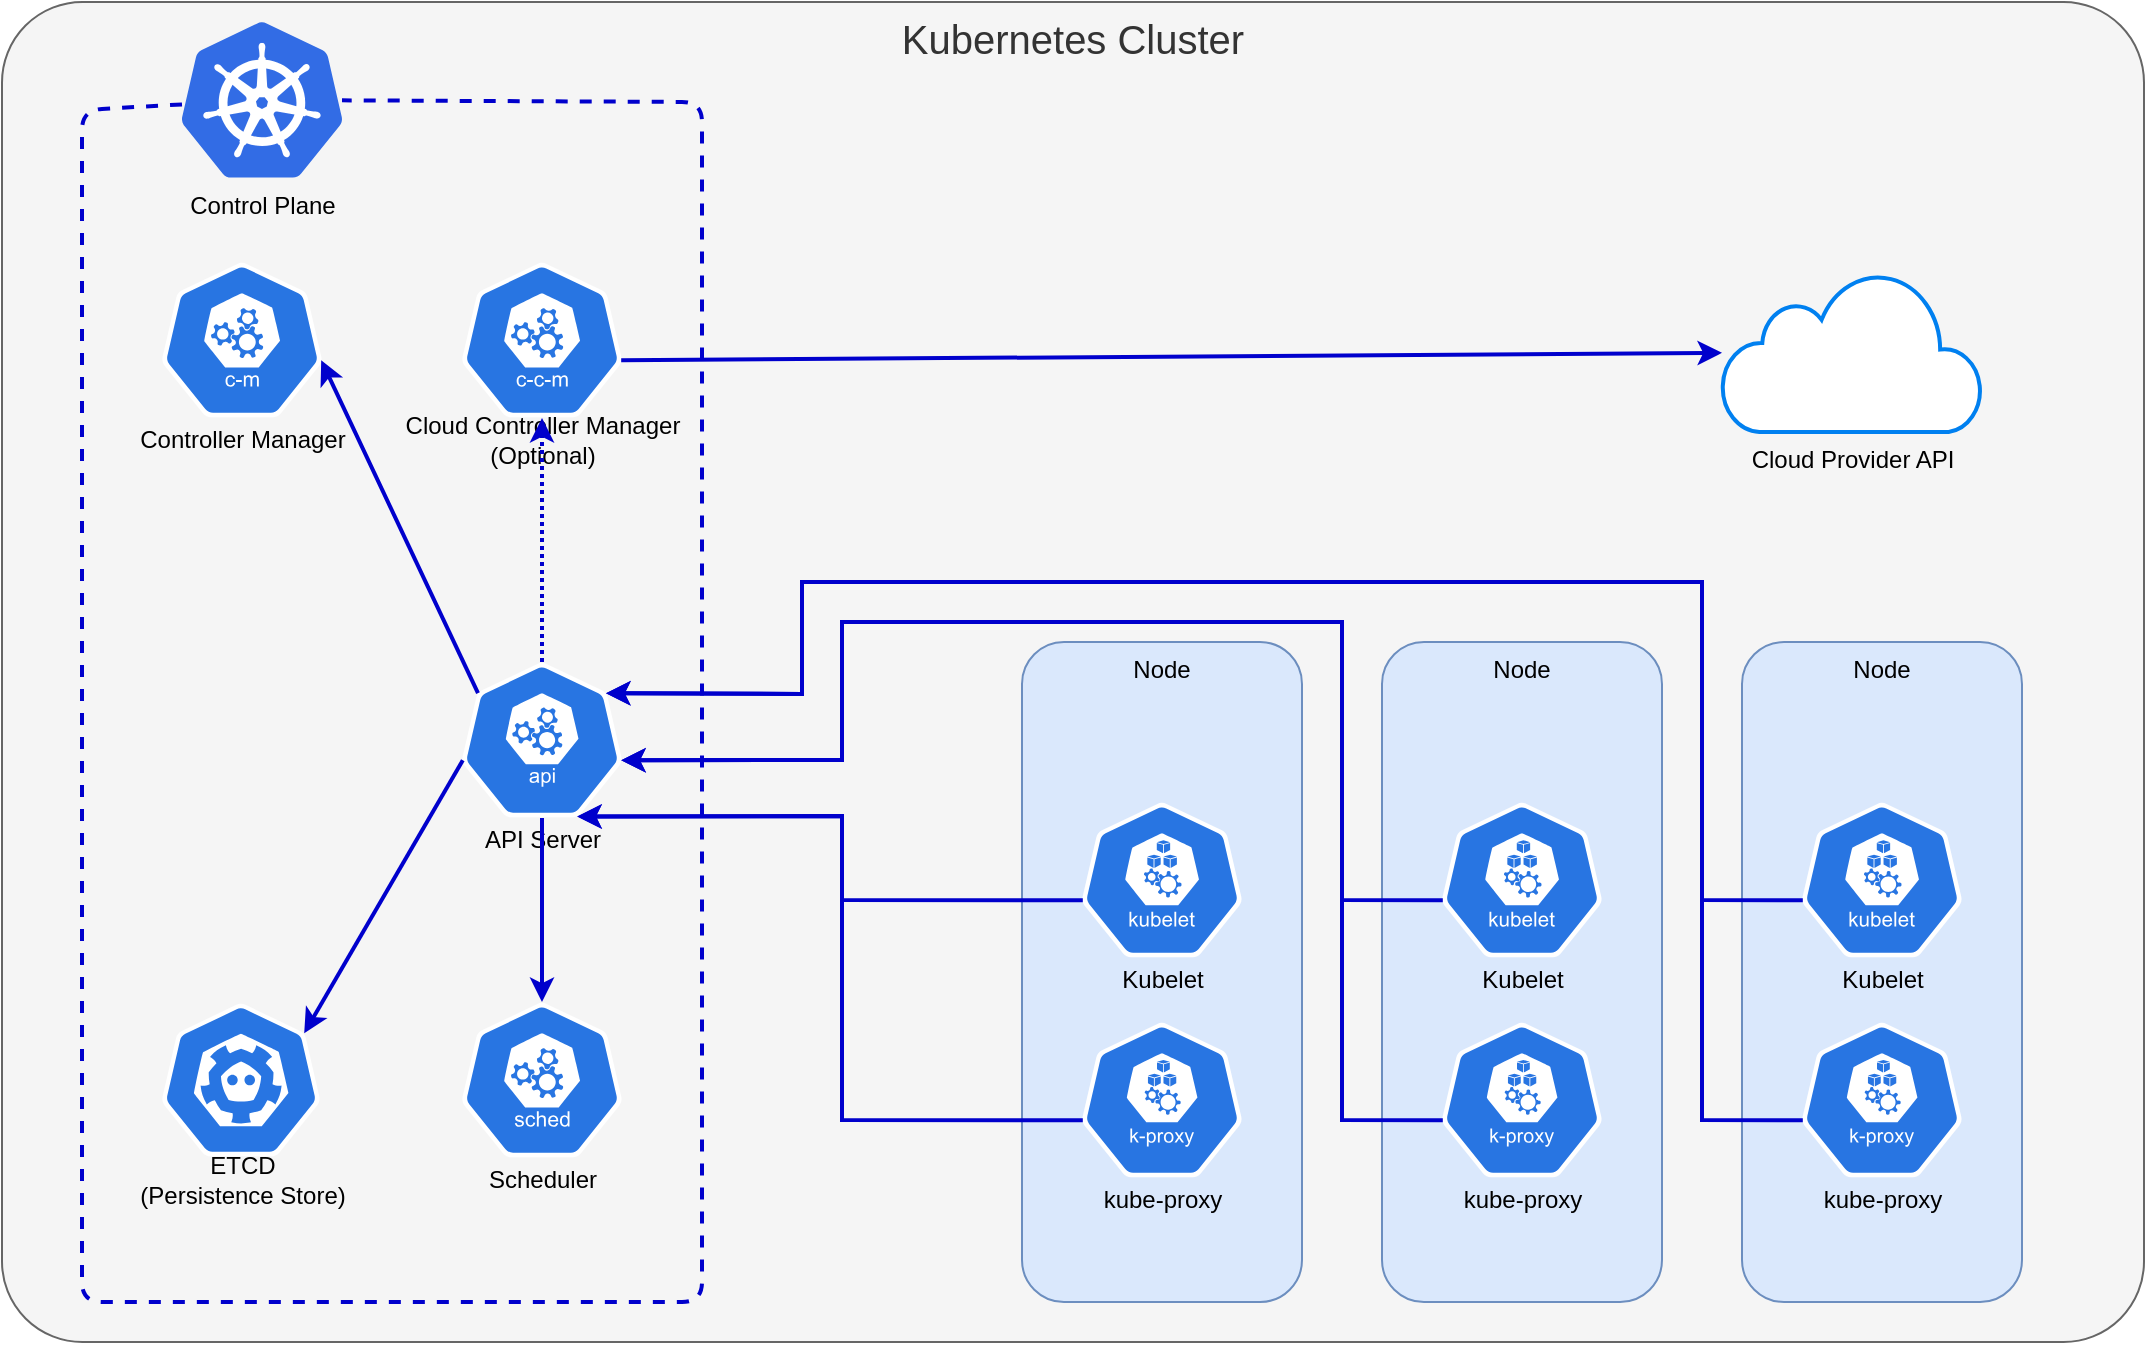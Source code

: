 <mxfile version="16.5.1" type="device" pages="5"><diagram id="LLiEqKgvejuvSoUbdN-d" name="high-level"><mxGraphModel dx="1106" dy="755" grid="1" gridSize="10" guides="1" tooltips="1" connect="1" arrows="1" fold="1" page="1" pageScale="1" pageWidth="1169" pageHeight="827" math="0" shadow="0"><root><mxCell id="0"/><mxCell id="1" parent="0"/><mxCell id="g5a9meSVF6fj9caV4TeS-20" value="Kubernetes Cluster" style="rounded=1;whiteSpace=wrap;html=1;arcSize=6;fillColor=#f5f5f5;fontColor=#333333;strokeColor=#666666;verticalAlign=top;fontSize=20;" parent="1" vertex="1"><mxGeometry x="50" y="150" width="1071" height="670" as="geometry"/></mxCell><mxCell id="g5a9meSVF6fj9caV4TeS-1" value="API Server" style="sketch=0;html=1;dashed=0;whitespace=wrap;fillColor=#2875E2;strokeColor=#ffffff;points=[[0.005,0.63,0],[0.1,0.2,0],[0.9,0.2,0],[0.5,0,0],[0.995,0.63,0],[0.72,0.99,0],[0.5,1,0],[0.28,0.99,0]];shape=mxgraph.kubernetes.icon;prIcon=api;spacingBottom=0;spacingTop=100;" parent="1" vertex="1"><mxGeometry x="280" y="480" width="80" height="78" as="geometry"/></mxCell><mxCell id="g5a9meSVF6fj9caV4TeS-2" value="Cloud Controller Manager&lt;br&gt;(Optional)" style="sketch=0;html=1;dashed=0;whitespace=wrap;fillColor=#2875E2;strokeColor=#ffffff;points=[[0.005,0.63,0],[0.1,0.2,0],[0.9,0.2,0],[0.5,0,0],[0.995,0.63,0],[0.72,0.99,0],[0.5,1,0],[0.28,0.99,0]];shape=mxgraph.kubernetes.icon;prIcon=c_c_m;spacingTop=100;" parent="1" vertex="1"><mxGeometry x="280" y="280" width="80" height="78" as="geometry"/></mxCell><mxCell id="g5a9meSVF6fj9caV4TeS-3" value="Controller Manager" style="sketch=0;html=1;dashed=0;whitespace=wrap;fillColor=#2875E2;strokeColor=#ffffff;points=[[0.005,0.63,0],[0.1,0.2,0],[0.9,0.2,0],[0.5,0,0],[0.995,0.63,0],[0.72,0.99,0],[0.5,1,0],[0.28,0.99,0]];shape=mxgraph.kubernetes.icon;prIcon=c_m;spacingTop=100;" parent="1" vertex="1"><mxGeometry x="130" y="280" width="80" height="78" as="geometry"/></mxCell><mxCell id="g5a9meSVF6fj9caV4TeS-4" value="" style="endArrow=none;dashed=1;html=1;rounded=1;strokeWidth=2;strokeColor=#0000CC;" parent="1" source="g5a9meSVF6fj9caV4TeS-5" target="g5a9meSVF6fj9caV4TeS-5" edge="1"><mxGeometry width="50" height="50" relative="1" as="geometry"><mxPoint x="140" y="270" as="sourcePoint"/><mxPoint x="460" y="290" as="targetPoint"/><Array as="points"><mxPoint x="90" y="204"/><mxPoint x="90" y="800"/><mxPoint x="400" y="800"/><mxPoint x="400" y="200"/></Array></mxGeometry></mxCell><mxCell id="g5a9meSVF6fj9caV4TeS-5" value="Control Plane" style="sketch=0;html=1;points=[];align=center;image;fontSize=12;image=img/lib/mscae/Kubernetes.svg;labelBackgroundColor=none;" parent="1" vertex="1"><mxGeometry x="140" y="160" width="80" height="78" as="geometry"/></mxCell><mxCell id="g5a9meSVF6fj9caV4TeS-6" value="Scheduler" style="sketch=0;html=1;dashed=0;whitespace=wrap;fillColor=#2875E2;strokeColor=#ffffff;points=[[0.005,0.63,0],[0.1,0.2,0],[0.9,0.2,0],[0.5,0,0],[0.995,0.63,0],[0.72,0.99,0],[0.5,1,0],[0.28,0.99,0]];shape=mxgraph.kubernetes.icon;prIcon=sched;spacingTop=100;" parent="1" vertex="1"><mxGeometry x="280" y="650" width="80" height="78" as="geometry"/></mxCell><mxCell id="g5a9meSVF6fj9caV4TeS-9" value="ETCD&lt;br&gt;(Persistence Store)" style="sketch=0;html=1;dashed=0;whitespace=wrap;fillColor=#2875E2;strokeColor=#ffffff;points=[[0.005,0.63,0],[0.1,0.2,0],[0.9,0.2,0],[0.5,0,0],[0.995,0.63,0],[0.72,0.99,0],[0.5,1,0],[0.28,0.99,0]];shape=mxgraph.kubernetes.icon;prIcon=etcd;spacingTop=100;" parent="1" vertex="1"><mxGeometry x="130" y="650" width="79" height="78" as="geometry"/></mxCell><mxCell id="g5a9meSVF6fj9caV4TeS-10" value="Node" style="rounded=1;whiteSpace=wrap;html=1;fillColor=#dae8fc;strokeColor=#6c8ebf;verticalAlign=top;" parent="1" vertex="1"><mxGeometry x="560" y="470" width="140" height="330" as="geometry"/></mxCell><mxCell id="g5a9meSVF6fj9caV4TeS-7" value="Kubelet" style="sketch=0;html=1;dashed=0;whitespace=wrap;fillColor=#2875E2;strokeColor=#ffffff;points=[[0.005,0.63,0],[0.1,0.2,0],[0.9,0.2,0],[0.5,0,0],[0.995,0.63,0],[0.72,0.99,0],[0.5,1,0],[0.28,0.99,0]];shape=mxgraph.kubernetes.icon;prIcon=kubelet;spacingTop=100;" parent="1" vertex="1"><mxGeometry x="590" y="550" width="80" height="78" as="geometry"/></mxCell><mxCell id="g5a9meSVF6fj9caV4TeS-8" value="kube-proxy" style="sketch=0;html=1;dashed=0;whitespace=wrap;fillColor=#2875E2;strokeColor=#ffffff;points=[[0.005,0.63,0],[0.1,0.2,0],[0.9,0.2,0],[0.5,0,0],[0.995,0.63,0],[0.72,0.99,0],[0.5,1,0],[0.28,0.99,0]];shape=mxgraph.kubernetes.icon;prIcon=k_proxy;spacingTop=100;" parent="1" vertex="1"><mxGeometry x="590" y="660" width="80" height="78" as="geometry"/></mxCell><mxCell id="g5a9meSVF6fj9caV4TeS-12" value="Node" style="rounded=1;whiteSpace=wrap;html=1;fillColor=#dae8fc;strokeColor=#6c8ebf;verticalAlign=top;" parent="1" vertex="1"><mxGeometry x="740" y="470" width="140" height="330" as="geometry"/></mxCell><mxCell id="g5a9meSVF6fj9caV4TeS-13" value="Kubelet" style="sketch=0;html=1;dashed=0;whitespace=wrap;fillColor=#2875E2;strokeColor=#ffffff;points=[[0.005,0.63,0],[0.1,0.2,0],[0.9,0.2,0],[0.5,0,0],[0.995,0.63,0],[0.72,0.99,0],[0.5,1,0],[0.28,0.99,0]];shape=mxgraph.kubernetes.icon;prIcon=kubelet;spacingTop=100;" parent="1" vertex="1"><mxGeometry x="770" y="550" width="80" height="78" as="geometry"/></mxCell><mxCell id="g5a9meSVF6fj9caV4TeS-14" value="kube-proxy" style="sketch=0;html=1;dashed=0;whitespace=wrap;fillColor=#2875E2;strokeColor=#ffffff;points=[[0.005,0.63,0],[0.1,0.2,0],[0.9,0.2,0],[0.5,0,0],[0.995,0.63,0],[0.72,0.99,0],[0.5,1,0],[0.28,0.99,0]];shape=mxgraph.kubernetes.icon;prIcon=k_proxy;spacingTop=100;" parent="1" vertex="1"><mxGeometry x="770" y="660" width="80" height="78" as="geometry"/></mxCell><mxCell id="g5a9meSVF6fj9caV4TeS-15" value="Node" style="rounded=1;whiteSpace=wrap;html=1;fillColor=#dae8fc;strokeColor=#6c8ebf;verticalAlign=top;" parent="1" vertex="1"><mxGeometry x="920" y="470" width="140" height="330" as="geometry"/></mxCell><mxCell id="g5a9meSVF6fj9caV4TeS-16" value="Kubelet" style="sketch=0;html=1;dashed=0;whitespace=wrap;fillColor=#2875E2;strokeColor=#ffffff;points=[[0.005,0.63,0],[0.1,0.2,0],[0.9,0.2,0],[0.5,0,0],[0.995,0.63,0],[0.72,0.99,0],[0.5,1,0],[0.28,0.99,0]];shape=mxgraph.kubernetes.icon;prIcon=kubelet;spacingTop=100;" parent="1" vertex="1"><mxGeometry x="950" y="550" width="80" height="78" as="geometry"/></mxCell><mxCell id="g5a9meSVF6fj9caV4TeS-17" value="kube-proxy" style="sketch=0;html=1;dashed=0;whitespace=wrap;fillColor=#2875E2;strokeColor=#ffffff;points=[[0.005,0.63,0],[0.1,0.2,0],[0.9,0.2,0],[0.5,0,0],[0.995,0.63,0],[0.72,0.99,0],[0.5,1,0],[0.28,0.99,0]];shape=mxgraph.kubernetes.icon;prIcon=k_proxy;spacingTop=100;" parent="1" vertex="1"><mxGeometry x="950" y="660" width="80" height="78" as="geometry"/></mxCell><mxCell id="g5a9meSVF6fj9caV4TeS-18" value="Cloud Provider API" style="html=1;verticalLabelPosition=bottom;align=center;labelBackgroundColor=none;verticalAlign=top;strokeWidth=2;strokeColor=#0080F0;shadow=0;dashed=0;shape=mxgraph.ios7.icons.cloud;" parent="1" vertex="1"><mxGeometry x="910" y="285" width="130" height="80" as="geometry"/></mxCell><mxCell id="g5a9meSVF6fj9caV4TeS-19" value="" style="endArrow=classic;html=1;rounded=0;strokeColor=#0000CC;strokeWidth=2;exitX=0.995;exitY=0.63;exitDx=0;exitDy=0;exitPerimeter=0;" parent="1" source="g5a9meSVF6fj9caV4TeS-2" target="g5a9meSVF6fj9caV4TeS-18" edge="1"><mxGeometry width="50" height="50" relative="1" as="geometry"><mxPoint x="560" y="440" as="sourcePoint"/><mxPoint x="610" y="390" as="targetPoint"/></mxGeometry></mxCell><mxCell id="g5a9meSVF6fj9caV4TeS-21" value="" style="endArrow=classic;html=1;rounded=0;strokeColor=#0000CC;strokeWidth=2;exitX=0.5;exitY=0;exitDx=0;exitDy=0;exitPerimeter=0;entryX=0.5;entryY=1;entryDx=0;entryDy=0;entryPerimeter=0;dashed=1;dashPattern=1 1;" parent="1" source="g5a9meSVF6fj9caV4TeS-1" target="g5a9meSVF6fj9caV4TeS-2" edge="1"><mxGeometry width="50" height="50" relative="1" as="geometry"><mxPoint x="369.6" y="339.14" as="sourcePoint"/><mxPoint x="920" y="335.437" as="targetPoint"/></mxGeometry></mxCell><mxCell id="g5a9meSVF6fj9caV4TeS-22" value="" style="endArrow=classic;html=1;rounded=0;strokeColor=#0000CC;strokeWidth=2;exitX=0.1;exitY=0.2;exitDx=0;exitDy=0;exitPerimeter=0;entryX=0.995;entryY=0.63;entryDx=0;entryDy=0;entryPerimeter=0;" parent="1" source="g5a9meSVF6fj9caV4TeS-1" target="g5a9meSVF6fj9caV4TeS-3" edge="1"><mxGeometry width="50" height="50" relative="1" as="geometry"><mxPoint x="330" y="490" as="sourcePoint"/><mxPoint x="330" y="368" as="targetPoint"/></mxGeometry></mxCell><mxCell id="g5a9meSVF6fj9caV4TeS-23" value="" style="endArrow=classic;html=1;rounded=0;strokeColor=#0000CC;strokeWidth=2;entryX=0.9;entryY=0.2;entryDx=0;entryDy=0;entryPerimeter=0;exitX=0.005;exitY=0.63;exitDx=0;exitDy=0;exitPerimeter=0;" parent="1" source="g5a9meSVF6fj9caV4TeS-1" target="g5a9meSVF6fj9caV4TeS-9" edge="1"><mxGeometry width="50" height="50" relative="1" as="geometry"><mxPoint x="280" y="530" as="sourcePoint"/><mxPoint x="219.6" y="339.14" as="targetPoint"/></mxGeometry></mxCell><mxCell id="g5a9meSVF6fj9caV4TeS-24" value="" style="endArrow=classic;html=1;rounded=0;strokeColor=#0000CC;strokeWidth=2;entryX=0.5;entryY=0;entryDx=0;entryDy=0;entryPerimeter=0;exitX=0.5;exitY=1;exitDx=0;exitDy=0;exitPerimeter=0;" parent="1" source="g5a9meSVF6fj9caV4TeS-1" target="g5a9meSVF6fj9caV4TeS-6" edge="1"><mxGeometry width="50" height="50" relative="1" as="geometry"><mxPoint x="290.4" y="539.14" as="sourcePoint"/><mxPoint x="211.1" y="675.6" as="targetPoint"/></mxGeometry></mxCell><mxCell id="g5a9meSVF6fj9caV4TeS-25" value="" style="endArrow=classic;html=1;rounded=0;strokeColor=#0000CC;strokeWidth=2;entryX=0.72;entryY=0.99;entryDx=0;entryDy=0;entryPerimeter=0;exitX=0.005;exitY=0.63;exitDx=0;exitDy=0;exitPerimeter=0;" parent="1" source="g5a9meSVF6fj9caV4TeS-7" target="g5a9meSVF6fj9caV4TeS-1" edge="1"><mxGeometry width="50" height="50" relative="1" as="geometry"><mxPoint x="330" y="568" as="sourcePoint"/><mxPoint x="330" y="660" as="targetPoint"/><Array as="points"><mxPoint x="470" y="599"/><mxPoint x="470" y="557"/></Array></mxGeometry></mxCell><mxCell id="g5a9meSVF6fj9caV4TeS-26" value="" style="endArrow=classic;html=1;rounded=0;strokeColor=#0000CC;strokeWidth=2;entryX=0.72;entryY=0.99;entryDx=0;entryDy=0;entryPerimeter=0;exitX=0.005;exitY=0.63;exitDx=0;exitDy=0;exitPerimeter=0;" parent="1" source="g5a9meSVF6fj9caV4TeS-8" target="g5a9meSVF6fj9caV4TeS-1" edge="1"><mxGeometry width="50" height="50" relative="1" as="geometry"><mxPoint x="600.4" y="609.14" as="sourcePoint"/><mxPoint x="347.6" y="567.22" as="targetPoint"/><Array as="points"><mxPoint x="470" y="709"/><mxPoint x="470" y="557"/></Array></mxGeometry></mxCell><mxCell id="g5a9meSVF6fj9caV4TeS-27" value="" style="endArrow=classic;html=1;rounded=0;strokeColor=#0000CC;strokeWidth=2;entryX=0.995;entryY=0.63;entryDx=0;entryDy=0;entryPerimeter=0;exitX=0.005;exitY=0.63;exitDx=0;exitDy=0;exitPerimeter=0;" parent="1" source="g5a9meSVF6fj9caV4TeS-13" target="g5a9meSVF6fj9caV4TeS-1" edge="1"><mxGeometry width="50" height="50" relative="1" as="geometry"><mxPoint x="600.4" y="609.14" as="sourcePoint"/><mxPoint x="347.6" y="567.22" as="targetPoint"/><Array as="points"><mxPoint x="720" y="599"/><mxPoint x="720" y="460"/><mxPoint x="470" y="460"/><mxPoint x="470" y="529"/></Array></mxGeometry></mxCell><mxCell id="g5a9meSVF6fj9caV4TeS-28" value="" style="endArrow=classic;html=1;rounded=0;strokeColor=#0000CC;strokeWidth=2;entryX=0.995;entryY=0.63;entryDx=0;entryDy=0;entryPerimeter=0;exitX=0.005;exitY=0.63;exitDx=0;exitDy=0;exitPerimeter=0;" parent="1" source="g5a9meSVF6fj9caV4TeS-14" target="g5a9meSVF6fj9caV4TeS-1" edge="1"><mxGeometry width="50" height="50" relative="1" as="geometry"><mxPoint x="780.4" y="609.14" as="sourcePoint"/><mxPoint x="369.6" y="539.14" as="targetPoint"/><Array as="points"><mxPoint x="720" y="709"/><mxPoint x="720" y="460"/><mxPoint x="470" y="460"/><mxPoint x="470" y="529"/></Array></mxGeometry></mxCell><mxCell id="g5a9meSVF6fj9caV4TeS-29" value="" style="endArrow=classic;html=1;rounded=0;strokeColor=#0000CC;strokeWidth=2;entryX=0.9;entryY=0.2;entryDx=0;entryDy=0;entryPerimeter=0;exitX=0.005;exitY=0.63;exitDx=0;exitDy=0;exitPerimeter=0;" parent="1" source="g5a9meSVF6fj9caV4TeS-17" target="g5a9meSVF6fj9caV4TeS-1" edge="1"><mxGeometry width="50" height="50" relative="1" as="geometry"><mxPoint x="780.4" y="719.14" as="sourcePoint"/><mxPoint x="369.6" y="539.14" as="targetPoint"/><Array as="points"><mxPoint x="900" y="709"/><mxPoint x="900" y="440"/><mxPoint x="450" y="440"/><mxPoint x="450" y="496"/></Array></mxGeometry></mxCell><mxCell id="g5a9meSVF6fj9caV4TeS-30" value="" style="endArrow=classic;html=1;rounded=0;strokeColor=#0000CC;strokeWidth=2;entryX=0.9;entryY=0.2;entryDx=0;entryDy=0;entryPerimeter=0;exitX=0.005;exitY=0.63;exitDx=0;exitDy=0;exitPerimeter=0;" parent="1" source="g5a9meSVF6fj9caV4TeS-16" target="g5a9meSVF6fj9caV4TeS-1" edge="1"><mxGeometry width="50" height="50" relative="1" as="geometry"><mxPoint x="960.4" y="719.14" as="sourcePoint"/><mxPoint x="362" y="505.6" as="targetPoint"/><Array as="points"><mxPoint x="900" y="599"/><mxPoint x="900" y="440"/><mxPoint x="450" y="440"/><mxPoint x="450" y="496"/></Array></mxGeometry></mxCell></root></mxGraphModel></diagram><diagram id="5NMGCxag4t5sgZCbOP8C" name="kube-api-server"><mxGraphModel dx="1186" dy="875" grid="1" gridSize="10" guides="1" tooltips="1" connect="1" arrows="1" fold="1" page="1" pageScale="1" pageWidth="1169" pageHeight="827" math="0" shadow="0"><root><mxCell id="eq2NU5UnC8ZYOsVDpUvm-0"/><mxCell id="eq2NU5UnC8ZYOsVDpUvm-1" parent="eq2NU5UnC8ZYOsVDpUvm-0"/><mxCell id="ceEryAyhNTOLg4Db6nz2-0" value="Kubernetes Cluster" style="rounded=1;whiteSpace=wrap;html=1;arcSize=6;fillColor=#f5f5f5;fontColor=#333333;strokeColor=#666666;verticalAlign=top;fontSize=20;" parent="eq2NU5UnC8ZYOsVDpUvm-1" vertex="1"><mxGeometry x="50" y="150" width="1071" height="670" as="geometry"/></mxCell><mxCell id="ceEryAyhNTOLg4Db6nz2-1" value="Kube-API Server" style="sketch=0;html=1;dashed=0;whitespace=wrap;fillColor=#2875E2;strokeColor=#ffffff;points=[[0.005,0.63,0],[0.1,0.2,0],[0.9,0.2,0],[0.5,0,0],[0.995,0.63,0],[0.72,0.99,0],[0.5,1,0],[0.28,0.99,0]];shape=mxgraph.kubernetes.icon;prIcon=api;spacingBottom=0;spacingTop=100;" parent="eq2NU5UnC8ZYOsVDpUvm-1" vertex="1"><mxGeometry x="280" y="480" width="80" height="78" as="geometry"/></mxCell><mxCell id="ceEryAyhNTOLg4Db6nz2-3" value="Controller Manager" style="sketch=0;html=1;dashed=0;whitespace=wrap;fillColor=#2875E2;strokeColor=#ffffff;points=[[0.005,0.63,0],[0.1,0.2,0],[0.9,0.2,0],[0.5,0,0],[0.995,0.63,0],[0.72,0.99,0],[0.5,1,0],[0.28,0.99,0]];shape=mxgraph.kubernetes.icon;prIcon=c_m;spacingTop=100;" parent="eq2NU5UnC8ZYOsVDpUvm-1" vertex="1"><mxGeometry x="130" y="280" width="80" height="78" as="geometry"/></mxCell><mxCell id="ceEryAyhNTOLg4Db6nz2-4" value="" style="endArrow=none;dashed=1;html=1;rounded=1;strokeWidth=2;strokeColor=#0000CC;" parent="eq2NU5UnC8ZYOsVDpUvm-1" source="ceEryAyhNTOLg4Db6nz2-5" target="ceEryAyhNTOLg4Db6nz2-5" edge="1"><mxGeometry width="50" height="50" relative="1" as="geometry"><mxPoint x="140" y="270" as="sourcePoint"/><mxPoint x="460" y="290" as="targetPoint"/><Array as="points"><mxPoint x="90" y="204"/><mxPoint x="90" y="800"/><mxPoint x="400" y="800"/><mxPoint x="400" y="200"/></Array></mxGeometry></mxCell><mxCell id="ceEryAyhNTOLg4Db6nz2-5" value="Control Plane" style="sketch=0;html=1;points=[];align=center;image;fontSize=12;image=img/lib/mscae/Kubernetes.svg;labelBackgroundColor=none;" parent="eq2NU5UnC8ZYOsVDpUvm-1" vertex="1"><mxGeometry x="140" y="160" width="80" height="78" as="geometry"/></mxCell><mxCell id="ceEryAyhNTOLg4Db6nz2-6" value="Scheduler" style="sketch=0;html=1;dashed=0;whitespace=wrap;fillColor=#2875E2;strokeColor=#ffffff;points=[[0.005,0.63,0],[0.1,0.2,0],[0.9,0.2,0],[0.5,0,0],[0.995,0.63,0],[0.72,0.99,0],[0.5,1,0],[0.28,0.99,0]];shape=mxgraph.kubernetes.icon;prIcon=sched;spacingTop=100;" parent="eq2NU5UnC8ZYOsVDpUvm-1" vertex="1"><mxGeometry x="280" y="650" width="80" height="78" as="geometry"/></mxCell><mxCell id="ceEryAyhNTOLg4Db6nz2-7" value="ETCD&lt;br&gt;(Persistence Store)" style="sketch=0;html=1;dashed=0;whitespace=wrap;fillColor=#2875E2;strokeColor=#ffffff;points=[[0.005,0.63,0],[0.1,0.2,0],[0.9,0.2,0],[0.5,0,0],[0.995,0.63,0],[0.72,0.99,0],[0.5,1,0],[0.28,0.99,0]];shape=mxgraph.kubernetes.icon;prIcon=etcd;spacingTop=100;" parent="eq2NU5UnC8ZYOsVDpUvm-1" vertex="1"><mxGeometry x="130" y="650" width="79" height="78" as="geometry"/></mxCell><mxCell id="ceEryAyhNTOLg4Db6nz2-8" value="Node" style="rounded=1;whiteSpace=wrap;html=1;fillColor=#dae8fc;strokeColor=#6c8ebf;verticalAlign=top;" parent="eq2NU5UnC8ZYOsVDpUvm-1" vertex="1"><mxGeometry x="560" y="340" width="140" height="460" as="geometry"/></mxCell><mxCell id="ceEryAyhNTOLg4Db6nz2-9" value="Kubelet" style="sketch=0;html=1;dashed=0;whitespace=wrap;fillColor=#2875E2;strokeColor=#ffffff;points=[[0.005,0.63,0],[0.1,0.2,0],[0.9,0.2,0],[0.5,0,0],[0.995,0.63,0],[0.72,0.99,0],[0.5,1,0],[0.28,0.99,0]];shape=mxgraph.kubernetes.icon;prIcon=kubelet;spacingTop=100;" parent="eq2NU5UnC8ZYOsVDpUvm-1" vertex="1"><mxGeometry x="590" y="391" width="80" height="78" as="geometry"/></mxCell><mxCell id="ceEryAyhNTOLg4Db6nz2-10" value="kube-proxy" style="sketch=0;html=1;dashed=0;whitespace=wrap;fillColor=#2875E2;strokeColor=#ffffff;points=[[0.005,0.63,0],[0.1,0.2,0],[0.9,0.2,0],[0.5,0,0],[0.995,0.63,0],[0.72,0.99,0],[0.5,1,0],[0.28,0.99,0]];shape=mxgraph.kubernetes.icon;prIcon=k_proxy;spacingTop=100;" parent="eq2NU5UnC8ZYOsVDpUvm-1" vertex="1"><mxGeometry x="590" y="508" width="80" height="78" as="geometry"/></mxCell><mxCell id="ceEryAyhNTOLg4Db6nz2-11" value="Node" style="rounded=1;whiteSpace=wrap;html=1;fillColor=#dae8fc;strokeColor=#6c8ebf;verticalAlign=top;" parent="eq2NU5UnC8ZYOsVDpUvm-1" vertex="1"><mxGeometry x="740" y="340" width="140" height="460" as="geometry"/></mxCell><mxCell id="ceEryAyhNTOLg4Db6nz2-12" value="Kubelet" style="sketch=0;html=1;dashed=0;whitespace=wrap;fillColor=#2875E2;strokeColor=#ffffff;points=[[0.005,0.63,0],[0.1,0.2,0],[0.9,0.2,0],[0.5,0,0],[0.995,0.63,0],[0.72,0.99,0],[0.5,1,0],[0.28,0.99,0]];shape=mxgraph.kubernetes.icon;prIcon=kubelet;spacingTop=100;" parent="eq2NU5UnC8ZYOsVDpUvm-1" vertex="1"><mxGeometry x="770" y="391" width="80" height="78" as="geometry"/></mxCell><mxCell id="ceEryAyhNTOLg4Db6nz2-13" value="kube-proxy" style="sketch=0;html=1;dashed=0;whitespace=wrap;fillColor=#2875E2;strokeColor=#ffffff;points=[[0.005,0.63,0],[0.1,0.2,0],[0.9,0.2,0],[0.5,0,0],[0.995,0.63,0],[0.72,0.99,0],[0.5,1,0],[0.28,0.99,0]];shape=mxgraph.kubernetes.icon;prIcon=k_proxy;spacingTop=100;" parent="eq2NU5UnC8ZYOsVDpUvm-1" vertex="1"><mxGeometry x="770" y="508" width="80" height="78" as="geometry"/></mxCell><mxCell id="ceEryAyhNTOLg4Db6nz2-14" value="Node" style="rounded=1;whiteSpace=wrap;html=1;fillColor=#dae8fc;strokeColor=#6c8ebf;verticalAlign=top;" parent="eq2NU5UnC8ZYOsVDpUvm-1" vertex="1"><mxGeometry x="920" y="340" width="140" height="460" as="geometry"/></mxCell><mxCell id="ceEryAyhNTOLg4Db6nz2-15" value="Kubelet" style="sketch=0;html=1;dashed=0;whitespace=wrap;fillColor=#2875E2;strokeColor=#ffffff;points=[[0.005,0.63,0],[0.1,0.2,0],[0.9,0.2,0],[0.5,0,0],[0.995,0.63,0],[0.72,0.99,0],[0.5,1,0],[0.28,0.99,0]];shape=mxgraph.kubernetes.icon;prIcon=kubelet;spacingTop=100;" parent="eq2NU5UnC8ZYOsVDpUvm-1" vertex="1"><mxGeometry x="950" y="391" width="80" height="78" as="geometry"/></mxCell><mxCell id="ceEryAyhNTOLg4Db6nz2-16" value="kube-proxy" style="sketch=0;html=1;dashed=0;whitespace=wrap;fillColor=#2875E2;strokeColor=#ffffff;points=[[0.005,0.63,0],[0.1,0.2,0],[0.9,0.2,0],[0.5,0,0],[0.995,0.63,0],[0.72,0.99,0],[0.5,1,0],[0.28,0.99,0]];shape=mxgraph.kubernetes.icon;prIcon=k_proxy;spacingTop=100;" parent="eq2NU5UnC8ZYOsVDpUvm-1" vertex="1"><mxGeometry x="950" y="508" width="80" height="78" as="geometry"/></mxCell><mxCell id="ceEryAyhNTOLg4Db6nz2-20" value="" style="endArrow=classic;html=1;rounded=0;strokeColor=#0000CC;strokeWidth=2;exitX=0.1;exitY=0.2;exitDx=0;exitDy=0;exitPerimeter=0;entryX=0.995;entryY=0.63;entryDx=0;entryDy=0;entryPerimeter=0;" parent="eq2NU5UnC8ZYOsVDpUvm-1" source="ceEryAyhNTOLg4Db6nz2-1" target="ceEryAyhNTOLg4Db6nz2-3" edge="1"><mxGeometry width="50" height="50" relative="1" as="geometry"><mxPoint x="330" y="490" as="sourcePoint"/><mxPoint x="330" y="368" as="targetPoint"/></mxGeometry></mxCell><mxCell id="ceEryAyhNTOLg4Db6nz2-21" value="" style="endArrow=classic;html=1;rounded=0;strokeColor=#0000CC;strokeWidth=2;entryX=0.9;entryY=0.2;entryDx=0;entryDy=0;entryPerimeter=0;exitX=0.005;exitY=0.63;exitDx=0;exitDy=0;exitPerimeter=0;labelBackgroundColor=none;startArrow=classic;startFill=1;" parent="eq2NU5UnC8ZYOsVDpUvm-1" source="ceEryAyhNTOLg4Db6nz2-1" target="ceEryAyhNTOLg4Db6nz2-7" edge="1"><mxGeometry width="50" height="50" relative="1" as="geometry"><mxPoint x="280" y="530" as="sourcePoint"/><mxPoint x="219.6" y="339.14" as="targetPoint"/></mxGeometry></mxCell><mxCell id="ceEryAyhNTOLg4Db6nz2-22" value="" style="endArrow=classic;html=1;rounded=0;strokeColor=#0000CC;strokeWidth=2;entryX=0.5;entryY=0;entryDx=0;entryDy=0;entryPerimeter=0;exitX=0.5;exitY=1;exitDx=0;exitDy=0;exitPerimeter=0;startArrow=classic;startFill=1;" parent="eq2NU5UnC8ZYOsVDpUvm-1" source="ceEryAyhNTOLg4Db6nz2-1" target="ceEryAyhNTOLg4Db6nz2-6" edge="1"><mxGeometry width="50" height="50" relative="1" as="geometry"><mxPoint x="290.4" y="539.14" as="sourcePoint"/><mxPoint x="211.1" y="675.6" as="targetPoint"/></mxGeometry></mxCell><mxCell id="ceEryAyhNTOLg4Db6nz2-23" value="" style="endArrow=classic;html=1;rounded=0;strokeColor=#0000CC;strokeWidth=2;entryX=0.995;entryY=0.63;entryDx=0;entryDy=0;entryPerimeter=0;exitX=0.005;exitY=0.63;exitDx=0;exitDy=0;exitPerimeter=0;startArrow=classic;startFill=1;" parent="eq2NU5UnC8ZYOsVDpUvm-1" source="ceEryAyhNTOLg4Db6nz2-9" target="ceEryAyhNTOLg4Db6nz2-1" edge="1"><mxGeometry width="50" height="50" relative="1" as="geometry"><mxPoint x="330" y="568" as="sourcePoint"/><mxPoint x="330" y="660" as="targetPoint"/><Array as="points"><mxPoint x="470" y="440"/><mxPoint x="470" y="529"/></Array></mxGeometry></mxCell><mxCell id="ceEryAyhNTOLg4Db6nz2-24" value="" style="endArrow=classic;html=1;rounded=0;strokeColor=#0000CC;strokeWidth=2;entryX=0.995;entryY=0.63;entryDx=0;entryDy=0;entryPerimeter=0;exitX=0.005;exitY=0.63;exitDx=0;exitDy=0;exitPerimeter=0;" parent="eq2NU5UnC8ZYOsVDpUvm-1" source="ceEryAyhNTOLg4Db6nz2-10" target="ceEryAyhNTOLg4Db6nz2-1" edge="1"><mxGeometry width="50" height="50" relative="1" as="geometry"><mxPoint x="600.4" y="609.14" as="sourcePoint"/><mxPoint x="347.6" y="567.22" as="targetPoint"/><Array as="points"><mxPoint x="470" y="557"/><mxPoint x="470" y="529"/></Array></mxGeometry></mxCell><mxCell id="ceEryAyhNTOLg4Db6nz2-29" value="" style="verticalLabelPosition=bottom;html=1;verticalAlign=top;align=center;strokeColor=none;fillColor=#00BEF2;shape=mxgraph.azure.user;labelBackgroundColor=none;fontSize=20;" parent="eq2NU5UnC8ZYOsVDpUvm-1" vertex="1"><mxGeometry x="296.25" y="40" width="47.5" height="50" as="geometry"/></mxCell><mxCell id="ceEryAyhNTOLg4Db6nz2-30" value="" style="endArrow=classic;html=1;rounded=0;strokeColor=#0000CC;strokeWidth=2;exitX=0.5;exitY=1;exitDx=0;exitDy=0;exitPerimeter=0;entryX=0.5;entryY=0;entryDx=0;entryDy=0;entryPerimeter=0;" parent="eq2NU5UnC8ZYOsVDpUvm-1" source="ceEryAyhNTOLg4Db6nz2-29" target="ceEryAyhNTOLg4Db6nz2-1" edge="1"><mxGeometry width="50" height="50" relative="1" as="geometry"><mxPoint x="298" y="505.6" as="sourcePoint"/><mxPoint x="219.6" y="339.14" as="targetPoint"/></mxGeometry></mxCell><mxCell id="ceEryAyhNTOLg4Db6nz2-31" value="kubectl get nodes" style="edgeLabel;html=1;align=center;verticalAlign=middle;resizable=0;points=[];fontSize=20;labelBackgroundColor=none;" parent="ceEryAyhNTOLg4Db6nz2-30" vertex="1" connectable="0"><mxGeometry x="-0.8" y="-1" relative="1" as="geometry"><mxPoint as="offset"/></mxGeometry></mxCell><mxCell id="ceEryAyhNTOLg4Db6nz2-32" value="" style="sketch=0;html=1;dashed=0;whitespace=wrap;fillColor=#2875E2;strokeColor=#ffffff;points=[[0.005,0.63,0],[0.1,0.2,0],[0.9,0.2,0],[0.5,0,0],[0.995,0.63,0],[0.72,0.99,0],[0.5,1,0],[0.28,0.99,0]];shape=mxgraph.kubernetes.icon;prIcon=pod;labelBackgroundColor=none;fontSize=20;" parent="eq2NU5UnC8ZYOsVDpUvm-1" vertex="1"><mxGeometry x="605" y="650" width="50" height="48" as="geometry"/></mxCell><mxCell id="ceEryAyhNTOLg4Db6nz2-33" value="" style="sketch=0;aspect=fixed;html=1;points=[];align=center;image;fontSize=12;image=img/lib/mscae/Docker.svg;labelBackgroundColor=none;" parent="eq2NU5UnC8ZYOsVDpUvm-1" vertex="1"><mxGeometry x="605" y="720" width="50" height="41" as="geometry"/></mxCell></root></mxGraphModel></diagram><diagram id="EbZ1Y8Szq3aNiD5u5e6o" name="kube-proxy"><mxGraphModel dx="1106" dy="755" grid="1" gridSize="10" guides="1" tooltips="1" connect="1" arrows="1" fold="1" page="1" pageScale="1" pageWidth="1169" pageHeight="827" math="0" shadow="0"><root><mxCell id="3GuX7yFFfwRUFVrpvED9-0"/><mxCell id="3GuX7yFFfwRUFVrpvED9-1" parent="3GuX7yFFfwRUFVrpvED9-0"/><mxCell id="WLi1IPW1o4cQZuavK3v3-0" value="Node 1" style="rounded=1;whiteSpace=wrap;html=1;fillColor=#dae8fc;strokeColor=#6c8ebf;verticalAlign=top;" parent="3GuX7yFFfwRUFVrpvED9-1" vertex="1"><mxGeometry x="350" y="240" width="140" height="390" as="geometry"/></mxCell><mxCell id="WLi1IPW1o4cQZuavK3v3-1" value="Kubelet" style="sketch=0;html=1;dashed=0;whitespace=wrap;fillColor=#2875E2;strokeColor=#ffffff;points=[[0.005,0.63,0],[0.1,0.2,0],[0.9,0.2,0],[0.5,0,0],[0.995,0.63,0],[0.72,0.99,0],[0.5,1,0],[0.28,0.99,0]];shape=mxgraph.kubernetes.icon;prIcon=kubelet;spacingTop=100;" parent="3GuX7yFFfwRUFVrpvED9-1" vertex="1"><mxGeometry x="380" y="291" width="80" height="78" as="geometry"/></mxCell><mxCell id="WLi1IPW1o4cQZuavK3v3-2" value="kube-proxy" style="sketch=0;html=1;dashed=0;whitespace=wrap;fillColor=#2875E2;strokeColor=#ffffff;points=[[0.005,0.63,0],[0.1,0.2,0],[0.9,0.2,0],[0.5,0,0],[0.995,0.63,0],[0.72,0.99,0],[0.5,1,0],[0.28,0.99,0]];shape=mxgraph.kubernetes.icon;prIcon=k_proxy;spacingTop=100;" parent="3GuX7yFFfwRUFVrpvED9-1" vertex="1"><mxGeometry x="380" y="500" width="80" height="78" as="geometry"/></mxCell><mxCell id="WLi1IPW1o4cQZuavK3v3-3" value="Node 2" style="rounded=1;whiteSpace=wrap;html=1;fillColor=#dae8fc;strokeColor=#6c8ebf;verticalAlign=top;" parent="3GuX7yFFfwRUFVrpvED9-1" vertex="1"><mxGeometry x="660" y="240" width="140" height="390" as="geometry"/></mxCell><mxCell id="WLi1IPW1o4cQZuavK3v3-4" value="Kubelet" style="sketch=0;html=1;dashed=0;whitespace=wrap;fillColor=#2875E2;strokeColor=#ffffff;points=[[0.005,0.63,0],[0.1,0.2,0],[0.9,0.2,0],[0.5,0,0],[0.995,0.63,0],[0.72,0.99,0],[0.5,1,0],[0.28,0.99,0]];shape=mxgraph.kubernetes.icon;prIcon=kubelet;spacingTop=100;" parent="3GuX7yFFfwRUFVrpvED9-1" vertex="1"><mxGeometry x="690" y="291" width="80" height="78" as="geometry"/></mxCell><mxCell id="WLi1IPW1o4cQZuavK3v3-5" value="kube-proxy" style="sketch=0;html=1;dashed=0;whitespace=wrap;fillColor=#2875E2;strokeColor=#ffffff;points=[[0.005,0.63,0],[0.1,0.2,0],[0.9,0.2,0],[0.5,0,0],[0.995,0.63,0],[0.72,0.99,0],[0.5,1,0],[0.28,0.99,0]];shape=mxgraph.kubernetes.icon;prIcon=k_proxy;spacingTop=100;" parent="3GuX7yFFfwRUFVrpvED9-1" vertex="1"><mxGeometry x="690" y="500" width="80" height="78" as="geometry"/></mxCell><mxCell id="aoJNdNaWJY3Dps1e35ex-0" value="Pod Network" style="html=1;verticalLabelPosition=bottom;align=center;labelBackgroundColor=none;verticalAlign=top;strokeWidth=2;strokeColor=#0080F0;shadow=0;dashed=0;shape=mxgraph.ios7.icons.cloud;" parent="3GuX7yFFfwRUFVrpvED9-1" vertex="1"><mxGeometry x="510" y="90" width="130" height="80" as="geometry"/></mxCell><mxCell id="R7EoiD7cdEQ_xSu75KxS-0" value="&lt;span style=&quot;font-size: 15px&quot;&gt;10.32.0.15&lt;/span&gt;" style="sketch=0;html=1;dashed=0;whitespace=wrap;fillColor=#2875E2;strokeColor=#ffffff;points=[[0.005,0.63,0],[0.1,0.2,0],[0.9,0.2,0],[0.5,0,0],[0.995,0.63,0],[0.72,0.99,0],[0.5,1,0],[0.28,0.99,0]];shape=mxgraph.kubernetes.icon;prIcon=pod;labelBackgroundColor=none;fontSize=20;spacingTop=80;" parent="3GuX7yFFfwRUFVrpvED9-1" vertex="1"><mxGeometry x="395" y="420" width="50" height="48" as="geometry"/></mxCell><mxCell id="R7EoiD7cdEQ_xSu75KxS-1" value="10.32.0.15" style="sketch=0;html=1;dashed=0;whitespace=wrap;fillColor=#2875E2;strokeColor=#ffffff;points=[[0.005,0.63,0],[0.1,0.2,0],[0.9,0.2,0],[0.5,0,0],[0.995,0.63,0],[0.72,0.99,0],[0.5,1,0],[0.28,0.99,0]];shape=mxgraph.kubernetes.icon;prIcon=pod;labelBackgroundColor=none;fontSize=15;spacingTop=80;" parent="3GuX7yFFfwRUFVrpvED9-1" vertex="1"><mxGeometry x="705" y="420" width="50" height="48" as="geometry"/></mxCell><mxCell id="R7EoiD7cdEQ_xSu75KxS-2" value="" style="endArrow=none;dashed=1;html=1;rounded=0;strokeWidth=2;strokeColor=#0000CC;exitX=0.5;exitY=0;exitDx=0;exitDy=0;" parent="3GuX7yFFfwRUFVrpvED9-1" source="R7EoiD7cdEQ_xSu75KxS-4" target="aoJNdNaWJY3Dps1e35ex-0" edge="1"><mxGeometry width="50" height="50" relative="1" as="geometry"><mxPoint x="585" y="340" as="sourcePoint"/><mxPoint x="630" y="450" as="targetPoint"/></mxGeometry></mxCell><mxCell id="R7EoiD7cdEQ_xSu75KxS-4" value="" style="rounded=0;whiteSpace=wrap;html=1;fillColor=none;strokeWidth=2;strokeColor=#0000CC;dashed=1;" parent="3GuX7yFFfwRUFVrpvED9-1" vertex="1"><mxGeometry x="420" y="330" width="310" height="360" as="geometry"/></mxCell><mxCell id="R7EoiD7cdEQ_xSu75KxS-5" value="service: db&lt;br style=&quot;font-size: 14px;&quot;&gt;10.96.0.12" style="rhombus;whiteSpace=wrap;html=1;strokeColor=#82b366;strokeWidth=2;fillColor=#d5e8d4;fontSize=14;spacingBottom=0;spacingTop=109;" parent="3GuX7yFFfwRUFVrpvED9-1" vertex="1"><mxGeometry x="535" y="650" width="80" height="80" as="geometry"/></mxCell><mxCell id="R7EoiD7cdEQ_xSu75KxS-6" value="10.96.0.12" style="rounded=0;whiteSpace=wrap;html=1;strokeColor=#9673a6;strokeWidth=2;fillColor=#e1d5e7;fontSize=14;" parent="3GuX7yFFfwRUFVrpvED9-1" vertex="1"><mxGeometry x="810" y="520" width="80" height="38" as="geometry"/></mxCell><mxCell id="R7EoiD7cdEQ_xSu75KxS-7" value="10.32.0.15" style="rounded=0;whiteSpace=wrap;html=1;strokeColor=#9673a6;strokeWidth=2;fillColor=#e1d5e7;fontSize=14;" parent="3GuX7yFFfwRUFVrpvED9-1" vertex="1"><mxGeometry x="890" y="520" width="80" height="38" as="geometry"/></mxCell><mxCell id="R7EoiD7cdEQ_xSu75KxS-8" value="10.96.0.12" style="rounded=0;whiteSpace=wrap;html=1;strokeColor=#9673a6;strokeWidth=2;fillColor=#e1d5e7;fontSize=14;" parent="3GuX7yFFfwRUFVrpvED9-1" vertex="1"><mxGeometry x="180" y="520" width="80" height="38" as="geometry"/></mxCell><mxCell id="R7EoiD7cdEQ_xSu75KxS-9" value="10.32.0.15" style="rounded=0;whiteSpace=wrap;html=1;strokeColor=#9673a6;strokeWidth=2;fillColor=#e1d5e7;fontSize=14;" parent="3GuX7yFFfwRUFVrpvED9-1" vertex="1"><mxGeometry x="260" y="520" width="80" height="38" as="geometry"/></mxCell></root></mxGraphModel></diagram><diagram id="9nYnVtTL7sow78DvE-Vw" name="services"><mxGraphModel dx="1186" dy="875" grid="1" gridSize="10" guides="1" tooltips="1" connect="1" arrows="1" fold="1" page="1" pageScale="1" pageWidth="1169" pageHeight="827" math="0" shadow="0"><root><mxCell id="XwRkvmvvnKAoeNFuU45D-0"/><mxCell id="XwRkvmvvnKAoeNFuU45D-1" parent="XwRkvmvvnKAoeNFuU45D-0"/><mxCell id="9nWbb-MYZu1zUTw4UGv7-0" value="Node&lt;br style=&quot;font-size: 15px;&quot;&gt;(192.168.1.2)" style="rounded=1;whiteSpace=wrap;html=1;fillColor=#dae8fc;strokeColor=#6c8ebf;verticalAlign=top;fontSize=15;" vertex="1" parent="XwRkvmvvnKAoeNFuU45D-1"><mxGeometry x="380" y="240" width="420" height="390" as="geometry"/></mxCell><mxCell id="9nWbb-MYZu1zUTw4UGv7-3" value="10.244.0.0" style="html=1;verticalLabelPosition=bottom;align=center;labelBackgroundColor=none;verticalAlign=top;strokeWidth=2;strokeColor=#0080F0;shadow=0;dashed=0;shape=mxgraph.ios7.icons.cloud;fontSize=15;" vertex="1" parent="XwRkvmvvnKAoeNFuU45D-1"><mxGeometry x="620" y="310" width="130" height="80" as="geometry"/></mxCell><mxCell id="9nWbb-MYZu1zUTw4UGv7-4" value="10.244.0.2" style="sketch=0;html=1;dashed=0;whitespace=wrap;fillColor=#2875E2;strokeColor=#ffffff;points=[[0.005,0.63,0],[0.1,0.2,0],[0.9,0.2,0],[0.5,0,0],[0.995,0.63,0],[0.72,0.99,0],[0.5,1,0],[0.28,0.99,0]];shape=mxgraph.kubernetes.icon;prIcon=pod;labelBackgroundColor=none;fontSize=15;spacingTop=100;" vertex="1" parent="XwRkvmvvnKAoeNFuU45D-1"><mxGeometry x="640" y="460" width="90" height="100" as="geometry"/></mxCell><mxCell id="9nWbb-MYZu1zUTw4UGv7-5" value="" style="endArrow=none;dashed=1;html=1;rounded=0;strokeWidth=2;strokeColor=#0000CC;exitX=0.5;exitY=0;exitDx=0;exitDy=0;exitPerimeter=0;" edge="1" parent="XwRkvmvvnKAoeNFuU45D-1" source="9nWbb-MYZu1zUTw4UGv7-4"><mxGeometry width="50" height="50" relative="1" as="geometry"><mxPoint x="155" y="290" as="sourcePoint"/><mxPoint x="685" y="390" as="targetPoint"/></mxGeometry></mxCell><mxCell id="9nWbb-MYZu1zUTw4UGv7-6" value="30008" style="rounded=0;whiteSpace=wrap;html=1;strokeColor=#9673a6;strokeWidth=2;fillColor=#e1d5e7;fontSize=14;rotation=-90;" vertex="1" parent="XwRkvmvvnKAoeNFuU45D-1"><mxGeometry x="368" y="418" width="60" height="34" as="geometry"/></mxCell><mxCell id="9nWbb-MYZu1zUTw4UGv7-7" value="192.168.1.10" style="rounded=0;whiteSpace=wrap;html=1;strokeColor=#9673a6;strokeWidth=2;fillColor=#e1d5e7;fontSize=14;" vertex="1" parent="XwRkvmvvnKAoeNFuU45D-1"><mxGeometry x="105" y="498" width="90" height="38" as="geometry"/></mxCell><mxCell id="9nWbb-MYZu1zUTw4UGv7-8" value="Service" style="rounded=0;whiteSpace=wrap;html=1;fontSize=15;fillColor=#d5e8d4;strokeColor=#82b366;" vertex="1" parent="XwRkvmvvnKAoeNFuU45D-1"><mxGeometry x="440" y="405" width="120" height="60" as="geometry"/></mxCell><mxCell id="9nWbb-MYZu1zUTw4UGv7-9" value="" style="points=[[0.35,0,0],[0.98,0.51,0],[1,0.71,0],[0.67,1,0],[0,0.795,0],[0,0.65,0]];verticalLabelPosition=bottom;sketch=0;html=1;verticalAlign=top;aspect=fixed;align=center;pointerEvents=1;shape=mxgraph.cisco19.user;fillColor=#005073;strokeColor=none;fontSize=15;" vertex="1" parent="XwRkvmvvnKAoeNFuU45D-1"><mxGeometry x="100" y="383" width="100" height="100" as="geometry"/></mxCell><mxCell id="9nWbb-MYZu1zUTw4UGv7-10" value="" style="endArrow=none;dashed=1;html=1;rounded=0;strokeWidth=2;strokeColor=#0000CC;entryX=1;entryY=0.5;entryDx=0;entryDy=0;" edge="1" parent="XwRkvmvvnKAoeNFuU45D-1" target="9nWbb-MYZu1zUTw4UGv7-8"><mxGeometry width="50" height="50" relative="1" as="geometry"><mxPoint x="680" y="435" as="sourcePoint"/><mxPoint x="695" y="380" as="targetPoint"/></mxGeometry></mxCell><mxCell id="9nWbb-MYZu1zUTw4UGv7-11" value="" style="endArrow=none;dashed=1;html=1;rounded=0;strokeWidth=2;strokeColor=#0000CC;entryX=0.5;entryY=1;entryDx=0;entryDy=0;exitX=0;exitY=0.5;exitDx=0;exitDy=0;" edge="1" parent="XwRkvmvvnKAoeNFuU45D-1" source="9nWbb-MYZu1zUTw4UGv7-8" target="9nWbb-MYZu1zUTw4UGv7-6"><mxGeometry width="50" height="50" relative="1" as="geometry"><mxPoint x="690" y="445" as="sourcePoint"/><mxPoint x="570" y="445" as="targetPoint"/></mxGeometry></mxCell><mxCell id="9nWbb-MYZu1zUTw4UGv7-12" value="" style="endArrow=none;dashed=1;html=1;rounded=0;strokeWidth=2;strokeColor=#0000CC;entryX=0.98;entryY=0.51;entryDx=0;entryDy=0;entryPerimeter=0;exitX=0.5;exitY=0;exitDx=0;exitDy=0;" edge="1" parent="XwRkvmvvnKAoeNFuU45D-1" source="9nWbb-MYZu1zUTw4UGv7-6" target="9nWbb-MYZu1zUTw4UGv7-9"><mxGeometry width="50" height="50" relative="1" as="geometry"><mxPoint x="700" y="455" as="sourcePoint"/><mxPoint x="580" y="455" as="targetPoint"/></mxGeometry></mxCell><mxCell id="9nWbb-MYZu1zUTw4UGv7-13" value="$ curl http://192.168.1.2:30008&lt;br&gt;$ HELLO WORLD!" style="rounded=0;whiteSpace=wrap;html=1;fontSize=15;fontFamily=Courier New;fillColor=#647687;fontColor=#FFFF00;strokeColor=#314354;align=left;verticalAlign=top;fontStyle=1" vertex="1" parent="XwRkvmvvnKAoeNFuU45D-1"><mxGeometry x="40" y="540" width="290" height="50" as="geometry"/></mxCell></root></mxGraphModel></diagram><diagram id="g2z5RrZJ4D6270_ah9S7" name="nodeport"><mxGraphModel dx="1186" dy="875" grid="1" gridSize="10" guides="1" tooltips="1" connect="1" arrows="1" fold="1" page="1" pageScale="1" pageWidth="1169" pageHeight="827" math="0" shadow="0"><root><mxCell id="2041jJXB-yn9TQ4mcia_-0"/><mxCell id="2041jJXB-yn9TQ4mcia_-1" parent="2041jJXB-yn9TQ4mcia_-0"/><mxCell id="2041jJXB-yn9TQ4mcia_-2" value="Node&lt;br style=&quot;font-size: 15px;&quot;&gt;(192.168.1.2)" style="rounded=1;whiteSpace=wrap;html=1;fillColor=#dae8fc;strokeColor=#6c8ebf;verticalAlign=top;fontSize=15;" vertex="1" parent="2041jJXB-yn9TQ4mcia_-1"><mxGeometry x="380" y="240" width="420" height="390" as="geometry"/></mxCell><mxCell id="2041jJXB-yn9TQ4mcia_-6" value="30008" style="rounded=0;whiteSpace=wrap;html=1;strokeColor=#9673a6;strokeWidth=2;fillColor=#e1d5e7;fontSize=14;rotation=-90;" vertex="1" parent="2041jJXB-yn9TQ4mcia_-1"><mxGeometry x="347" y="418" width="102" height="34" as="geometry"/></mxCell><mxCell id="2041jJXB-yn9TQ4mcia_-7" value="Service" style="rounded=0;whiteSpace=wrap;html=1;fontSize=15;fillColor=#d5e8d4;strokeColor=#82b366;" vertex="1" parent="2041jJXB-yn9TQ4mcia_-1"><mxGeometry x="440" y="385" width="160" height="100" as="geometry"/></mxCell><mxCell id="2041jJXB-yn9TQ4mcia_-8" value="" style="endArrow=none;dashed=1;html=1;rounded=0;strokeWidth=2;strokeColor=#0000CC;entryX=1;entryY=0.5;entryDx=0;entryDy=0;exitX=0.5;exitY=0;exitDx=0;exitDy=0;exitPerimeter=0;" edge="1" parent="2041jJXB-yn9TQ4mcia_-1" target="2041jJXB-yn9TQ4mcia_-7" source="2041jJXB-yn9TQ4mcia_-4"><mxGeometry width="50" height="50" relative="1" as="geometry"><mxPoint x="680" y="435" as="sourcePoint"/><mxPoint x="695" y="380" as="targetPoint"/><Array as="points"><mxPoint x="685" y="435"/></Array></mxGeometry></mxCell><mxCell id="2041jJXB-yn9TQ4mcia_-9" value="" style="endArrow=none;dashed=1;html=1;rounded=0;strokeWidth=2;strokeColor=#0000CC;entryX=0.5;entryY=1;entryDx=0;entryDy=0;exitX=0;exitY=0.5;exitDx=0;exitDy=0;" edge="1" parent="2041jJXB-yn9TQ4mcia_-1" source="2041jJXB-yn9TQ4mcia_-7" target="2041jJXB-yn9TQ4mcia_-6"><mxGeometry width="50" height="50" relative="1" as="geometry"><mxPoint x="690" y="445" as="sourcePoint"/><mxPoint x="570" y="445" as="targetPoint"/></mxGeometry></mxCell><mxCell id="2041jJXB-yn9TQ4mcia_-10" value="80" style="rounded=0;whiteSpace=wrap;html=1;strokeColor=#9673a6;strokeWidth=2;fillColor=#e1d5e7;fontSize=14;rotation=-90;" vertex="1" parent="2041jJXB-yn9TQ4mcia_-1"><mxGeometry x="568.5" y="424" width="43" height="22" as="geometry"/></mxCell><mxCell id="2041jJXB-yn9TQ4mcia_-11" value="" style="rounded=0;whiteSpace=wrap;html=1;fontSize=15;fillColor=#d5e8d4;strokeColor=#82b366;" vertex="1" parent="2041jJXB-yn9TQ4mcia_-1"><mxGeometry x="605" y="490" width="160" height="120" as="geometry"/></mxCell><mxCell id="2041jJXB-yn9TQ4mcia_-4" value="10.244.0.2" style="sketch=0;html=1;dashed=0;whitespace=wrap;fillColor=#2875E2;strokeColor=#ffffff;points=[[0.005,0.63,0],[0.1,0.2,0],[0.9,0.2,0],[0.5,0,0],[0.995,0.63,0],[0.72,0.99,0],[0.5,1,0],[0.28,0.99,0]];shape=mxgraph.kubernetes.icon;prIcon=pod;labelBackgroundColor=none;fontSize=15;spacingTop=100;" vertex="1" parent="2041jJXB-yn9TQ4mcia_-1"><mxGeometry x="640" y="500" width="90" height="100" as="geometry"/></mxCell><mxCell id="2041jJXB-yn9TQ4mcia_-12" value="80" style="rounded=0;whiteSpace=wrap;html=1;strokeColor=#9673a6;strokeWidth=2;fillColor=#e1d5e7;fontSize=14;rotation=0;" vertex="1" parent="2041jJXB-yn9TQ4mcia_-1"><mxGeometry x="663.5" y="490" width="43" height="22" as="geometry"/></mxCell></root></mxGraphModel></diagram></mxfile>